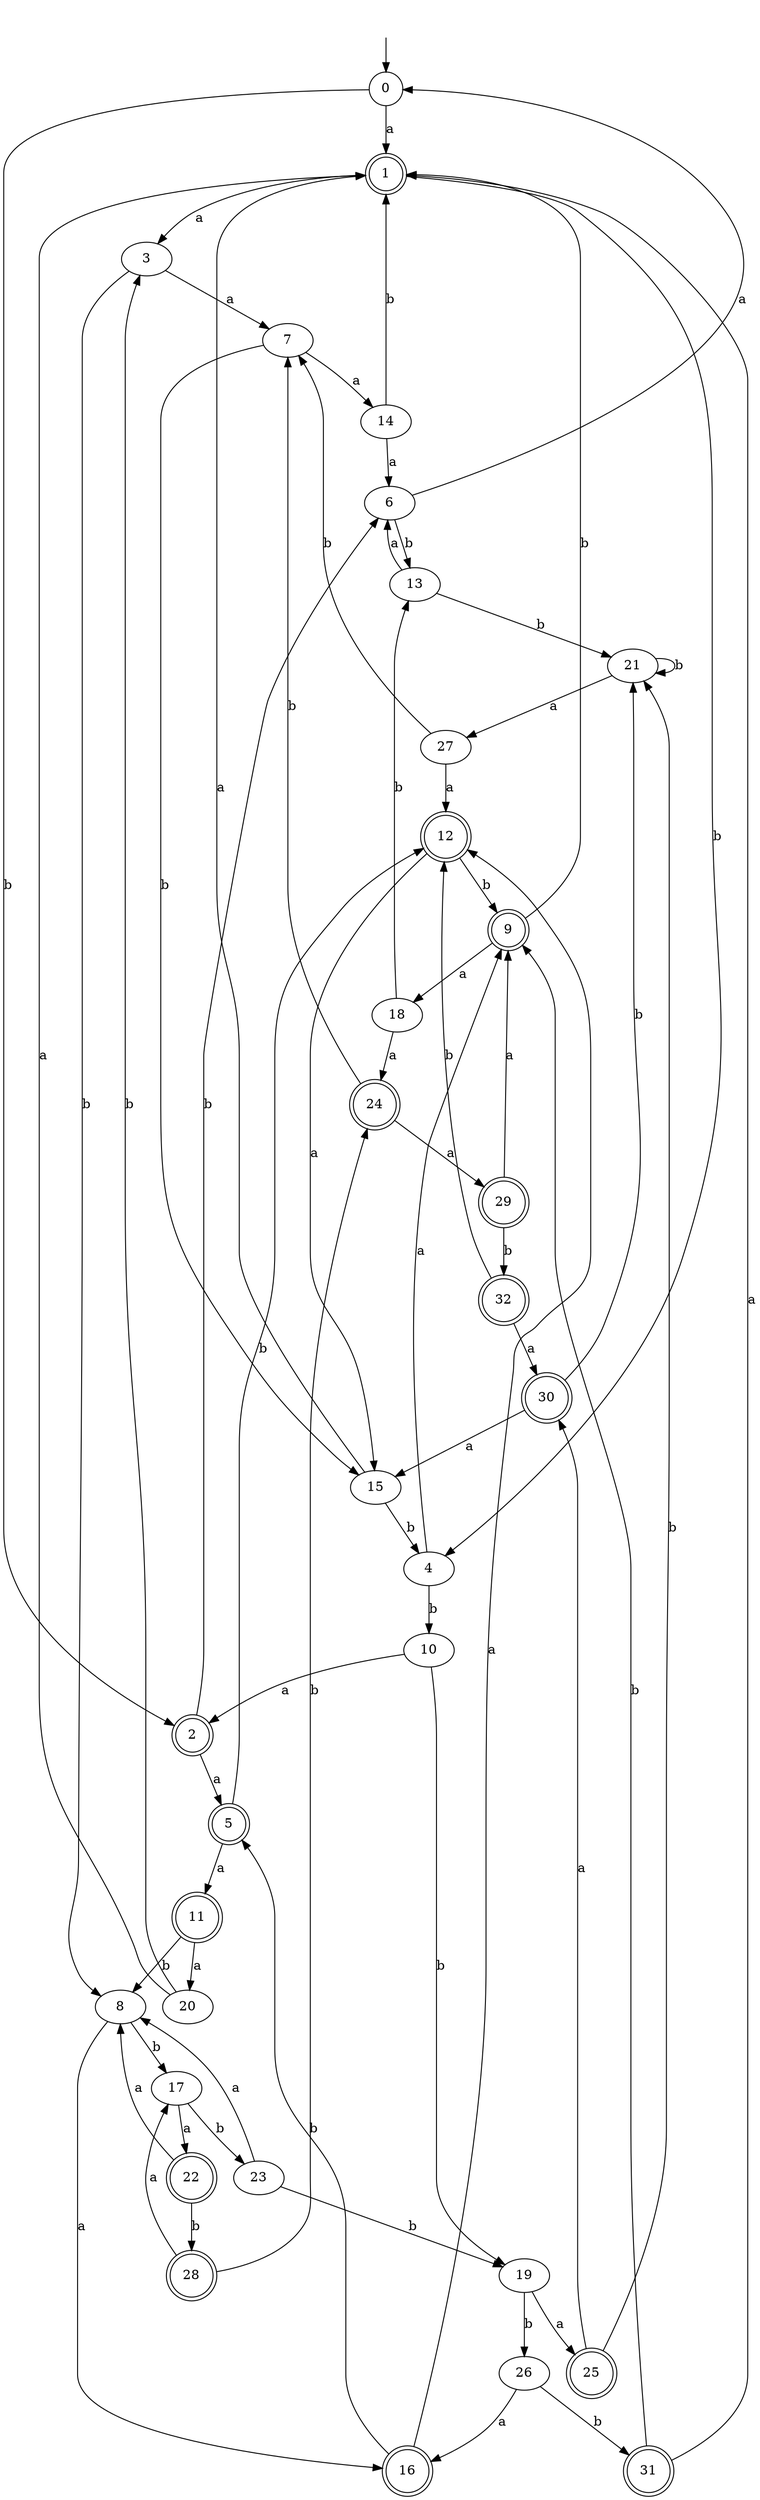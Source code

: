 digraph RandomDFA {
  __start0 [label="", shape=none];
  __start0 -> 0 [label=""];
  0 [shape=circle]
  0 -> 1 [label="a"]
  0 -> 2 [label="b"]
  1 [shape=doublecircle]
  1 -> 3 [label="a"]
  1 -> 4 [label="b"]
  2 [shape=doublecircle]
  2 -> 5 [label="a"]
  2 -> 6 [label="b"]
  3
  3 -> 7 [label="a"]
  3 -> 8 [label="b"]
  4
  4 -> 9 [label="a"]
  4 -> 10 [label="b"]
  5 [shape=doublecircle]
  5 -> 11 [label="a"]
  5 -> 12 [label="b"]
  6
  6 -> 0 [label="a"]
  6 -> 13 [label="b"]
  7
  7 -> 14 [label="a"]
  7 -> 15 [label="b"]
  8
  8 -> 16 [label="a"]
  8 -> 17 [label="b"]
  9 [shape=doublecircle]
  9 -> 18 [label="a"]
  9 -> 1 [label="b"]
  10
  10 -> 2 [label="a"]
  10 -> 19 [label="b"]
  11 [shape=doublecircle]
  11 -> 20 [label="a"]
  11 -> 8 [label="b"]
  12 [shape=doublecircle]
  12 -> 15 [label="a"]
  12 -> 9 [label="b"]
  13
  13 -> 6 [label="a"]
  13 -> 21 [label="b"]
  14
  14 -> 6 [label="a"]
  14 -> 1 [label="b"]
  15
  15 -> 1 [label="a"]
  15 -> 4 [label="b"]
  16 [shape=doublecircle]
  16 -> 12 [label="a"]
  16 -> 5 [label="b"]
  17
  17 -> 22 [label="a"]
  17 -> 23 [label="b"]
  18
  18 -> 24 [label="a"]
  18 -> 13 [label="b"]
  19
  19 -> 25 [label="a"]
  19 -> 26 [label="b"]
  20
  20 -> 1 [label="a"]
  20 -> 3 [label="b"]
  21
  21 -> 27 [label="a"]
  21 -> 21 [label="b"]
  22 [shape=doublecircle]
  22 -> 8 [label="a"]
  22 -> 28 [label="b"]
  23
  23 -> 8 [label="a"]
  23 -> 19 [label="b"]
  24 [shape=doublecircle]
  24 -> 29 [label="a"]
  24 -> 7 [label="b"]
  25 [shape=doublecircle]
  25 -> 30 [label="a"]
  25 -> 21 [label="b"]
  26
  26 -> 16 [label="a"]
  26 -> 31 [label="b"]
  27
  27 -> 12 [label="a"]
  27 -> 7 [label="b"]
  28 [shape=doublecircle]
  28 -> 17 [label="a"]
  28 -> 24 [label="b"]
  29 [shape=doublecircle]
  29 -> 9 [label="a"]
  29 -> 32 [label="b"]
  30 [shape=doublecircle]
  30 -> 15 [label="a"]
  30 -> 21 [label="b"]
  31 [shape=doublecircle]
  31 -> 1 [label="a"]
  31 -> 9 [label="b"]
  32 [shape=doublecircle]
  32 -> 30 [label="a"]
  32 -> 12 [label="b"]
}
